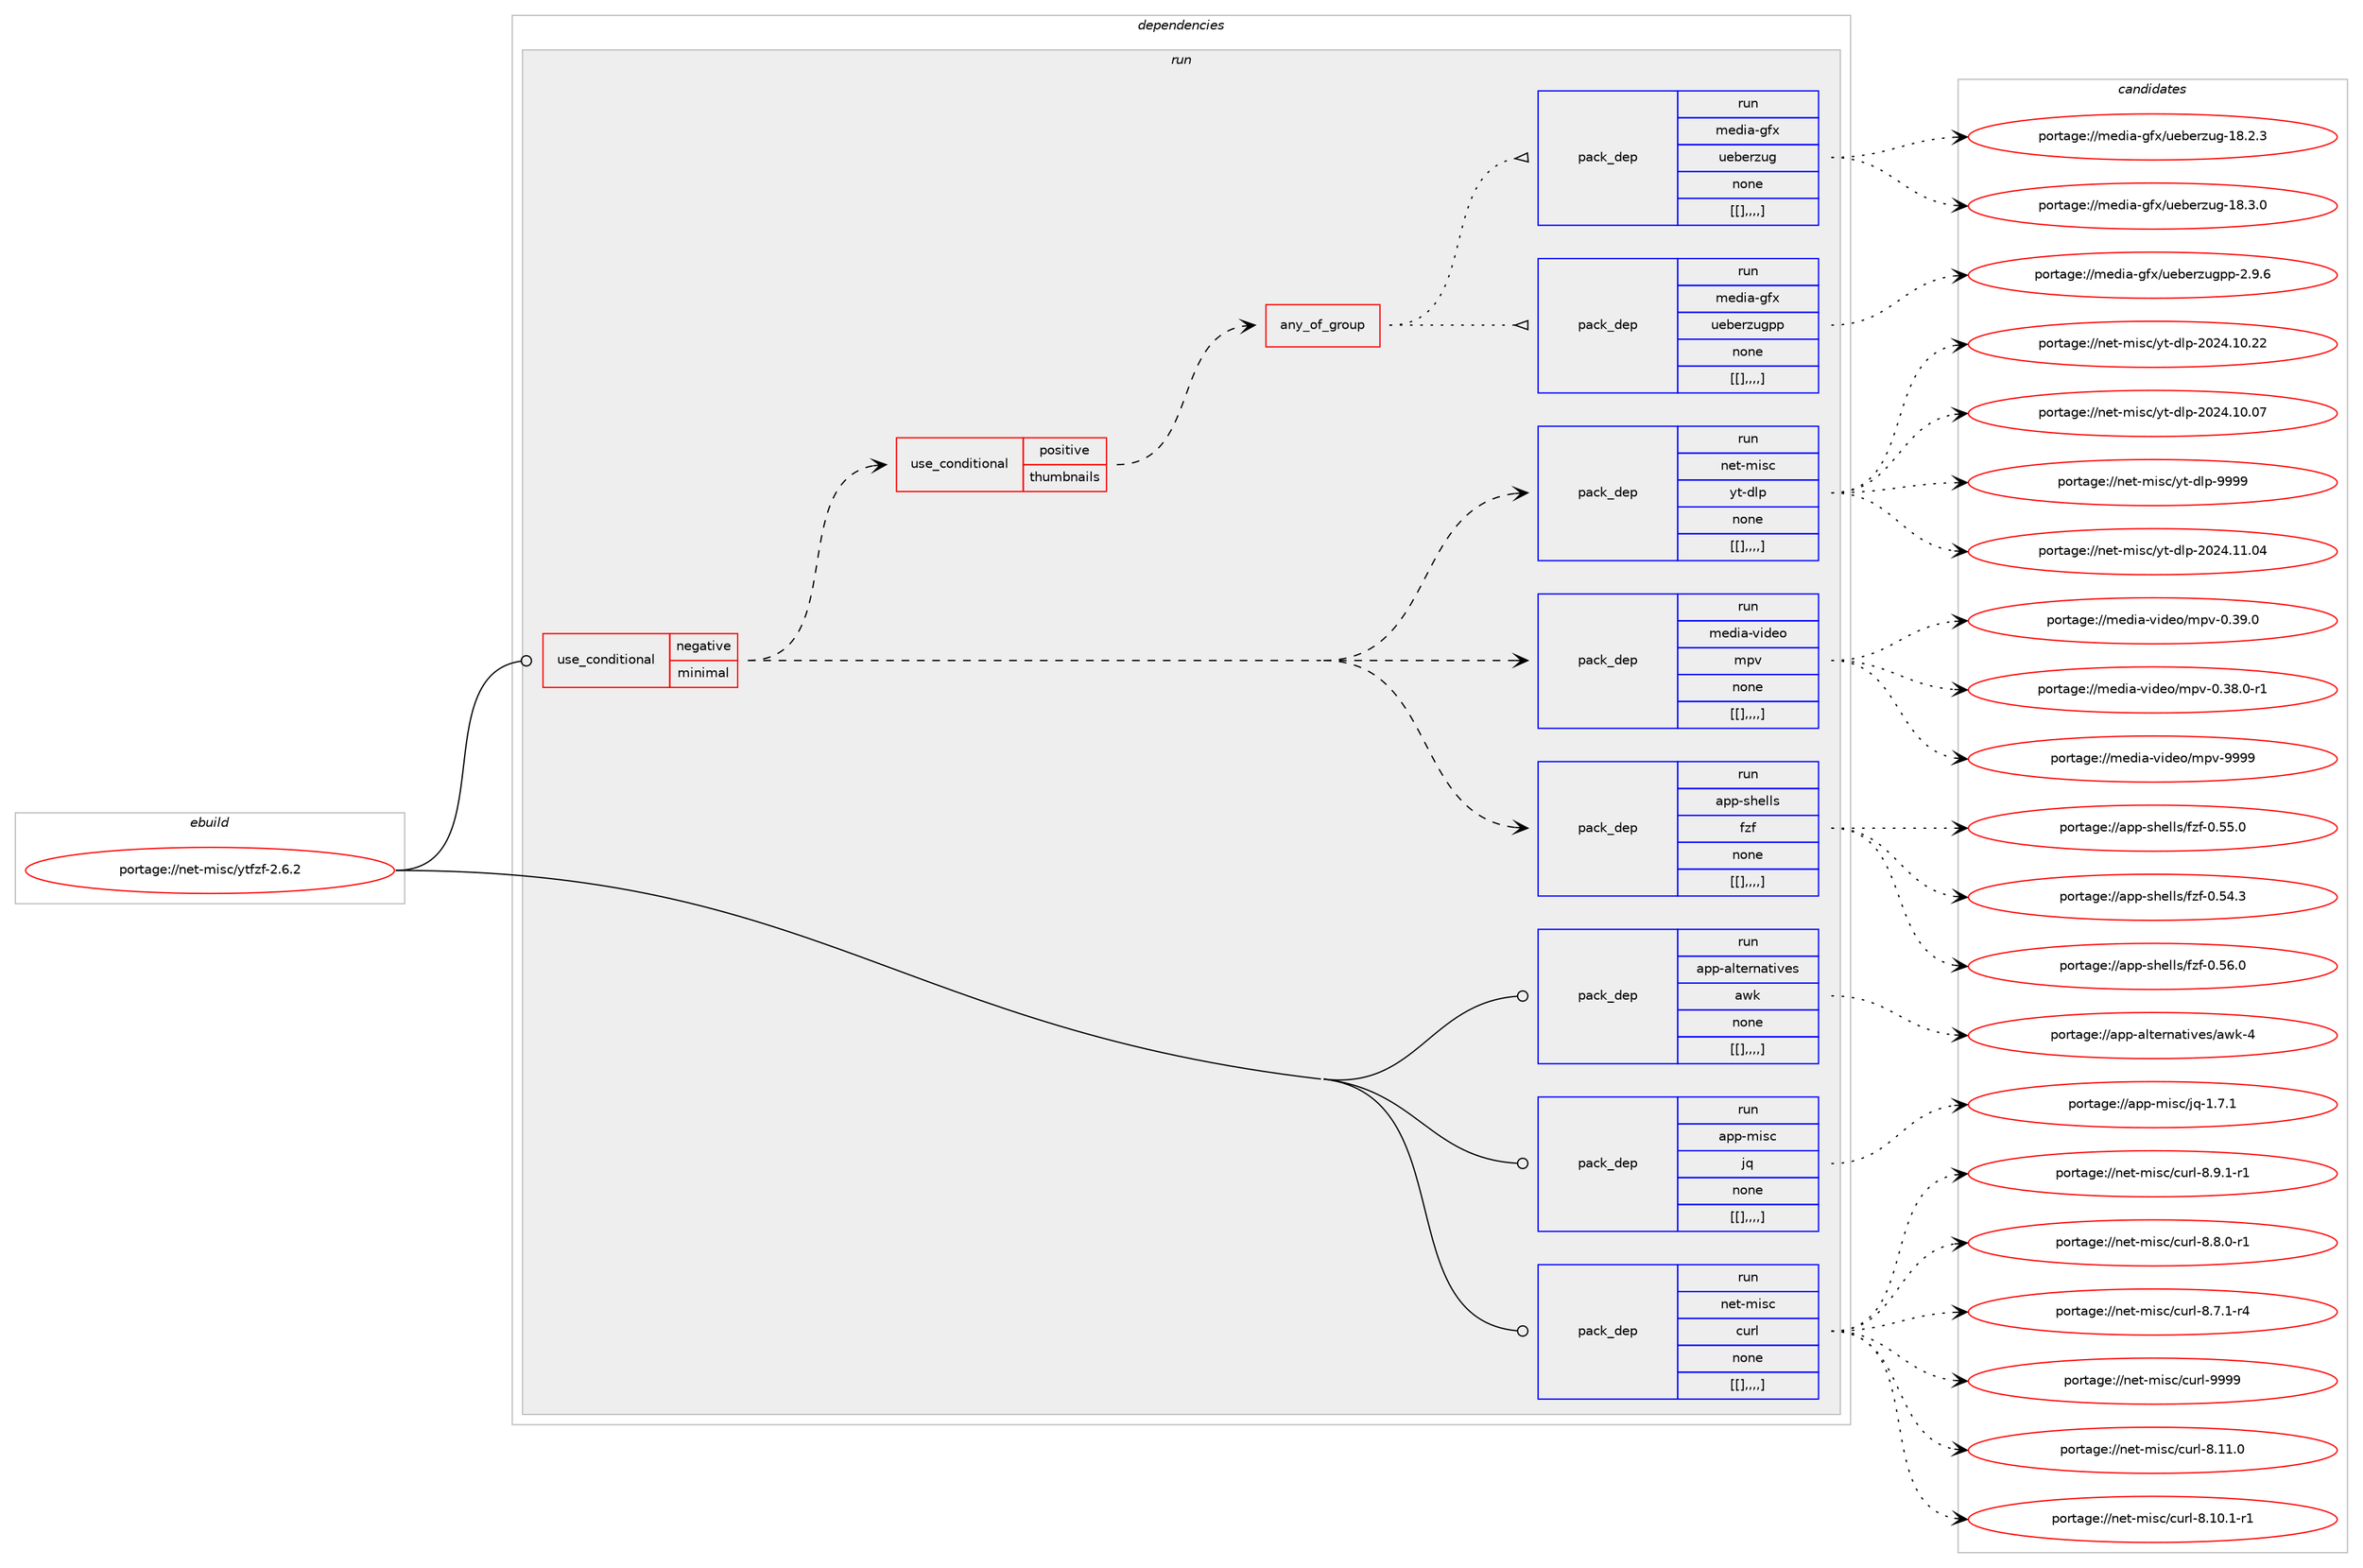 digraph prolog {

# *************
# Graph options
# *************

newrank=true;
concentrate=true;
compound=true;
graph [rankdir=LR,fontname=Helvetica,fontsize=10,ranksep=1.5];#, ranksep=2.5, nodesep=0.2];
edge  [arrowhead=vee];
node  [fontname=Helvetica,fontsize=10];

# **********
# The ebuild
# **********

subgraph cluster_leftcol {
color=gray;
label=<<i>ebuild</i>>;
id [label="portage://net-misc/ytfzf-2.6.2", color=red, width=4, href="../net-misc/ytfzf-2.6.2.svg"];
}

# ****************
# The dependencies
# ****************

subgraph cluster_midcol {
color=gray;
label=<<i>dependencies</i>>;
subgraph cluster_compile {
fillcolor="#eeeeee";
style=filled;
label=<<i>compile</i>>;
}
subgraph cluster_compileandrun {
fillcolor="#eeeeee";
style=filled;
label=<<i>compile and run</i>>;
}
subgraph cluster_run {
fillcolor="#eeeeee";
style=filled;
label=<<i>run</i>>;
subgraph cond130 {
dependency457 [label=<<TABLE BORDER="0" CELLBORDER="1" CELLSPACING="0" CELLPADDING="4"><TR><TD ROWSPAN="3" CELLPADDING="10">use_conditional</TD></TR><TR><TD>negative</TD></TR><TR><TD>minimal</TD></TR></TABLE>>, shape=none, color=red];
subgraph pack331 {
dependency467 [label=<<TABLE BORDER="0" CELLBORDER="1" CELLSPACING="0" CELLPADDING="4" WIDTH="220"><TR><TD ROWSPAN="6" CELLPADDING="30">pack_dep</TD></TR><TR><TD WIDTH="110">run</TD></TR><TR><TD>app-shells</TD></TR><TR><TD>fzf</TD></TR><TR><TD>none</TD></TR><TR><TD>[[],,,,]</TD></TR></TABLE>>, shape=none, color=blue];
}
dependency457:e -> dependency467:w [weight=20,style="dashed",arrowhead="vee"];
subgraph pack338 {
dependency471 [label=<<TABLE BORDER="0" CELLBORDER="1" CELLSPACING="0" CELLPADDING="4" WIDTH="220"><TR><TD ROWSPAN="6" CELLPADDING="30">pack_dep</TD></TR><TR><TD WIDTH="110">run</TD></TR><TR><TD>media-video</TD></TR><TR><TD>mpv</TD></TR><TR><TD>none</TD></TR><TR><TD>[[],,,,]</TD></TR></TABLE>>, shape=none, color=blue];
}
dependency457:e -> dependency471:w [weight=20,style="dashed",arrowhead="vee"];
subgraph pack345 {
dependency487 [label=<<TABLE BORDER="0" CELLBORDER="1" CELLSPACING="0" CELLPADDING="4" WIDTH="220"><TR><TD ROWSPAN="6" CELLPADDING="30">pack_dep</TD></TR><TR><TD WIDTH="110">run</TD></TR><TR><TD>net-misc</TD></TR><TR><TD>yt-dlp</TD></TR><TR><TD>none</TD></TR><TR><TD>[[],,,,]</TD></TR></TABLE>>, shape=none, color=blue];
}
dependency457:e -> dependency487:w [weight=20,style="dashed",arrowhead="vee"];
subgraph cond138 {
dependency502 [label=<<TABLE BORDER="0" CELLBORDER="1" CELLSPACING="0" CELLPADDING="4"><TR><TD ROWSPAN="3" CELLPADDING="10">use_conditional</TD></TR><TR><TD>positive</TD></TR><TR><TD>thumbnails</TD></TR></TABLE>>, shape=none, color=red];
subgraph any6 {
dependency511 [label=<<TABLE BORDER="0" CELLBORDER="1" CELLSPACING="0" CELLPADDING="4"><TR><TD CELLPADDING="10">any_of_group</TD></TR></TABLE>>, shape=none, color=red];subgraph pack370 {
dependency513 [label=<<TABLE BORDER="0" CELLBORDER="1" CELLSPACING="0" CELLPADDING="4" WIDTH="220"><TR><TD ROWSPAN="6" CELLPADDING="30">pack_dep</TD></TR><TR><TD WIDTH="110">run</TD></TR><TR><TD>media-gfx</TD></TR><TR><TD>ueberzugpp</TD></TR><TR><TD>none</TD></TR><TR><TD>[[],,,,]</TD></TR></TABLE>>, shape=none, color=blue];
}
dependency511:e -> dependency513:w [weight=20,style="dotted",arrowhead="oinv"];
subgraph pack377 {
dependency525 [label=<<TABLE BORDER="0" CELLBORDER="1" CELLSPACING="0" CELLPADDING="4" WIDTH="220"><TR><TD ROWSPAN="6" CELLPADDING="30">pack_dep</TD></TR><TR><TD WIDTH="110">run</TD></TR><TR><TD>media-gfx</TD></TR><TR><TD>ueberzug</TD></TR><TR><TD>none</TD></TR><TR><TD>[[],,,,]</TD></TR></TABLE>>, shape=none, color=blue];
}
dependency511:e -> dependency525:w [weight=20,style="dotted",arrowhead="oinv"];
}
dependency502:e -> dependency511:w [weight=20,style="dashed",arrowhead="vee"];
}
dependency457:e -> dependency502:w [weight=20,style="dashed",arrowhead="vee"];
}
id:e -> dependency457:w [weight=20,style="solid",arrowhead="odot"];
subgraph pack387 {
dependency532 [label=<<TABLE BORDER="0" CELLBORDER="1" CELLSPACING="0" CELLPADDING="4" WIDTH="220"><TR><TD ROWSPAN="6" CELLPADDING="30">pack_dep</TD></TR><TR><TD WIDTH="110">run</TD></TR><TR><TD>app-alternatives</TD></TR><TR><TD>awk</TD></TR><TR><TD>none</TD></TR><TR><TD>[[],,,,]</TD></TR></TABLE>>, shape=none, color=blue];
}
id:e -> dependency532:w [weight=20,style="solid",arrowhead="odot"];
subgraph pack394 {
dependency552 [label=<<TABLE BORDER="0" CELLBORDER="1" CELLSPACING="0" CELLPADDING="4" WIDTH="220"><TR><TD ROWSPAN="6" CELLPADDING="30">pack_dep</TD></TR><TR><TD WIDTH="110">run</TD></TR><TR><TD>app-misc</TD></TR><TR><TD>jq</TD></TR><TR><TD>none</TD></TR><TR><TD>[[],,,,]</TD></TR></TABLE>>, shape=none, color=blue];
}
id:e -> dependency552:w [weight=20,style="solid",arrowhead="odot"];
subgraph pack410 {
dependency577 [label=<<TABLE BORDER="0" CELLBORDER="1" CELLSPACING="0" CELLPADDING="4" WIDTH="220"><TR><TD ROWSPAN="6" CELLPADDING="30">pack_dep</TD></TR><TR><TD WIDTH="110">run</TD></TR><TR><TD>net-misc</TD></TR><TR><TD>curl</TD></TR><TR><TD>none</TD></TR><TR><TD>[[],,,,]</TD></TR></TABLE>>, shape=none, color=blue];
}
id:e -> dependency577:w [weight=20,style="solid",arrowhead="odot"];
}
}

# **************
# The candidates
# **************

subgraph cluster_choices {
rank=same;
color=gray;
label=<<i>candidates</i>>;

subgraph choice263 {
color=black;
nodesep=1;
choice97112112451151041011081081154710212210245484653544648 [label="portage://app-shells/fzf-0.56.0", color=red, width=4,href="../app-shells/fzf-0.56.0.svg"];
choice97112112451151041011081081154710212210245484653534648 [label="portage://app-shells/fzf-0.55.0", color=red, width=4,href="../app-shells/fzf-0.55.0.svg"];
choice97112112451151041011081081154710212210245484653524651 [label="portage://app-shells/fzf-0.54.3", color=red, width=4,href="../app-shells/fzf-0.54.3.svg"];
dependency467:e -> choice97112112451151041011081081154710212210245484653544648:w [style=dotted,weight="100"];
dependency467:e -> choice97112112451151041011081081154710212210245484653534648:w [style=dotted,weight="100"];
dependency467:e -> choice97112112451151041011081081154710212210245484653524651:w [style=dotted,weight="100"];
}
subgraph choice268 {
color=black;
nodesep=1;
choice1091011001059745118105100101111471091121184557575757 [label="portage://media-video/mpv-9999", color=red, width=4,href="../media-video/mpv-9999.svg"];
choice10910110010597451181051001011114710911211845484651574648 [label="portage://media-video/mpv-0.39.0", color=red, width=4,href="../media-video/mpv-0.39.0.svg"];
choice109101100105974511810510010111147109112118454846515646484511449 [label="portage://media-video/mpv-0.38.0-r1", color=red, width=4,href="../media-video/mpv-0.38.0-r1.svg"];
dependency471:e -> choice1091011001059745118105100101111471091121184557575757:w [style=dotted,weight="100"];
dependency471:e -> choice10910110010597451181051001011114710911211845484651574648:w [style=dotted,weight="100"];
dependency471:e -> choice109101100105974511810510010111147109112118454846515646484511449:w [style=dotted,weight="100"];
}
subgraph choice280 {
color=black;
nodesep=1;
choice110101116451091051159947121116451001081124557575757 [label="portage://net-misc/yt-dlp-9999", color=red, width=4,href="../net-misc/yt-dlp-9999.svg"];
choice110101116451091051159947121116451001081124550485052464949464852 [label="portage://net-misc/yt-dlp-2024.11.04", color=red, width=4,href="../net-misc/yt-dlp-2024.11.04.svg"];
choice110101116451091051159947121116451001081124550485052464948465050 [label="portage://net-misc/yt-dlp-2024.10.22", color=red, width=4,href="../net-misc/yt-dlp-2024.10.22.svg"];
choice110101116451091051159947121116451001081124550485052464948464855 [label="portage://net-misc/yt-dlp-2024.10.07", color=red, width=4,href="../net-misc/yt-dlp-2024.10.07.svg"];
dependency487:e -> choice110101116451091051159947121116451001081124557575757:w [style=dotted,weight="100"];
dependency487:e -> choice110101116451091051159947121116451001081124550485052464949464852:w [style=dotted,weight="100"];
dependency487:e -> choice110101116451091051159947121116451001081124550485052464948465050:w [style=dotted,weight="100"];
dependency487:e -> choice110101116451091051159947121116451001081124550485052464948464855:w [style=dotted,weight="100"];
}
subgraph choice289 {
color=black;
nodesep=1;
choice10910110010597451031021204711710198101114122117103112112455046574654 [label="portage://media-gfx/ueberzugpp-2.9.6", color=red, width=4,href="../media-gfx/ueberzugpp-2.9.6.svg"];
dependency513:e -> choice10910110010597451031021204711710198101114122117103112112455046574654:w [style=dotted,weight="100"];
}
subgraph choice296 {
color=black;
nodesep=1;
choice1091011001059745103102120471171019810111412211710345495646514648 [label="portage://media-gfx/ueberzug-18.3.0", color=red, width=4,href="../media-gfx/ueberzug-18.3.0.svg"];
choice1091011001059745103102120471171019810111412211710345495646504651 [label="portage://media-gfx/ueberzug-18.2.3", color=red, width=4,href="../media-gfx/ueberzug-18.2.3.svg"];
dependency525:e -> choice1091011001059745103102120471171019810111412211710345495646514648:w [style=dotted,weight="100"];
dependency525:e -> choice1091011001059745103102120471171019810111412211710345495646504651:w [style=dotted,weight="100"];
}
subgraph choice298 {
color=black;
nodesep=1;
choice9711211245971081161011141109711610511810111547971191074552 [label="portage://app-alternatives/awk-4", color=red, width=4,href="../app-alternatives/awk-4.svg"];
dependency532:e -> choice9711211245971081161011141109711610511810111547971191074552:w [style=dotted,weight="100"];
}
subgraph choice310 {
color=black;
nodesep=1;
choice97112112451091051159947106113454946554649 [label="portage://app-misc/jq-1.7.1", color=red, width=4,href="../app-misc/jq-1.7.1.svg"];
dependency552:e -> choice97112112451091051159947106113454946554649:w [style=dotted,weight="100"];
}
subgraph choice312 {
color=black;
nodesep=1;
choice110101116451091051159947991171141084557575757 [label="portage://net-misc/curl-9999", color=red, width=4,href="../net-misc/curl-9999.svg"];
choice1101011164510910511599479911711410845564649494648 [label="portage://net-misc/curl-8.11.0", color=red, width=4,href="../net-misc/curl-8.11.0.svg"];
choice11010111645109105115994799117114108455646494846494511449 [label="portage://net-misc/curl-8.10.1-r1", color=red, width=4,href="../net-misc/curl-8.10.1-r1.svg"];
choice110101116451091051159947991171141084556465746494511449 [label="portage://net-misc/curl-8.9.1-r1", color=red, width=4,href="../net-misc/curl-8.9.1-r1.svg"];
choice110101116451091051159947991171141084556465646484511449 [label="portage://net-misc/curl-8.8.0-r1", color=red, width=4,href="../net-misc/curl-8.8.0-r1.svg"];
choice110101116451091051159947991171141084556465546494511452 [label="portage://net-misc/curl-8.7.1-r4", color=red, width=4,href="../net-misc/curl-8.7.1-r4.svg"];
dependency577:e -> choice110101116451091051159947991171141084557575757:w [style=dotted,weight="100"];
dependency577:e -> choice1101011164510910511599479911711410845564649494648:w [style=dotted,weight="100"];
dependency577:e -> choice11010111645109105115994799117114108455646494846494511449:w [style=dotted,weight="100"];
dependency577:e -> choice110101116451091051159947991171141084556465746494511449:w [style=dotted,weight="100"];
dependency577:e -> choice110101116451091051159947991171141084556465646484511449:w [style=dotted,weight="100"];
dependency577:e -> choice110101116451091051159947991171141084556465546494511452:w [style=dotted,weight="100"];
}
}

}
